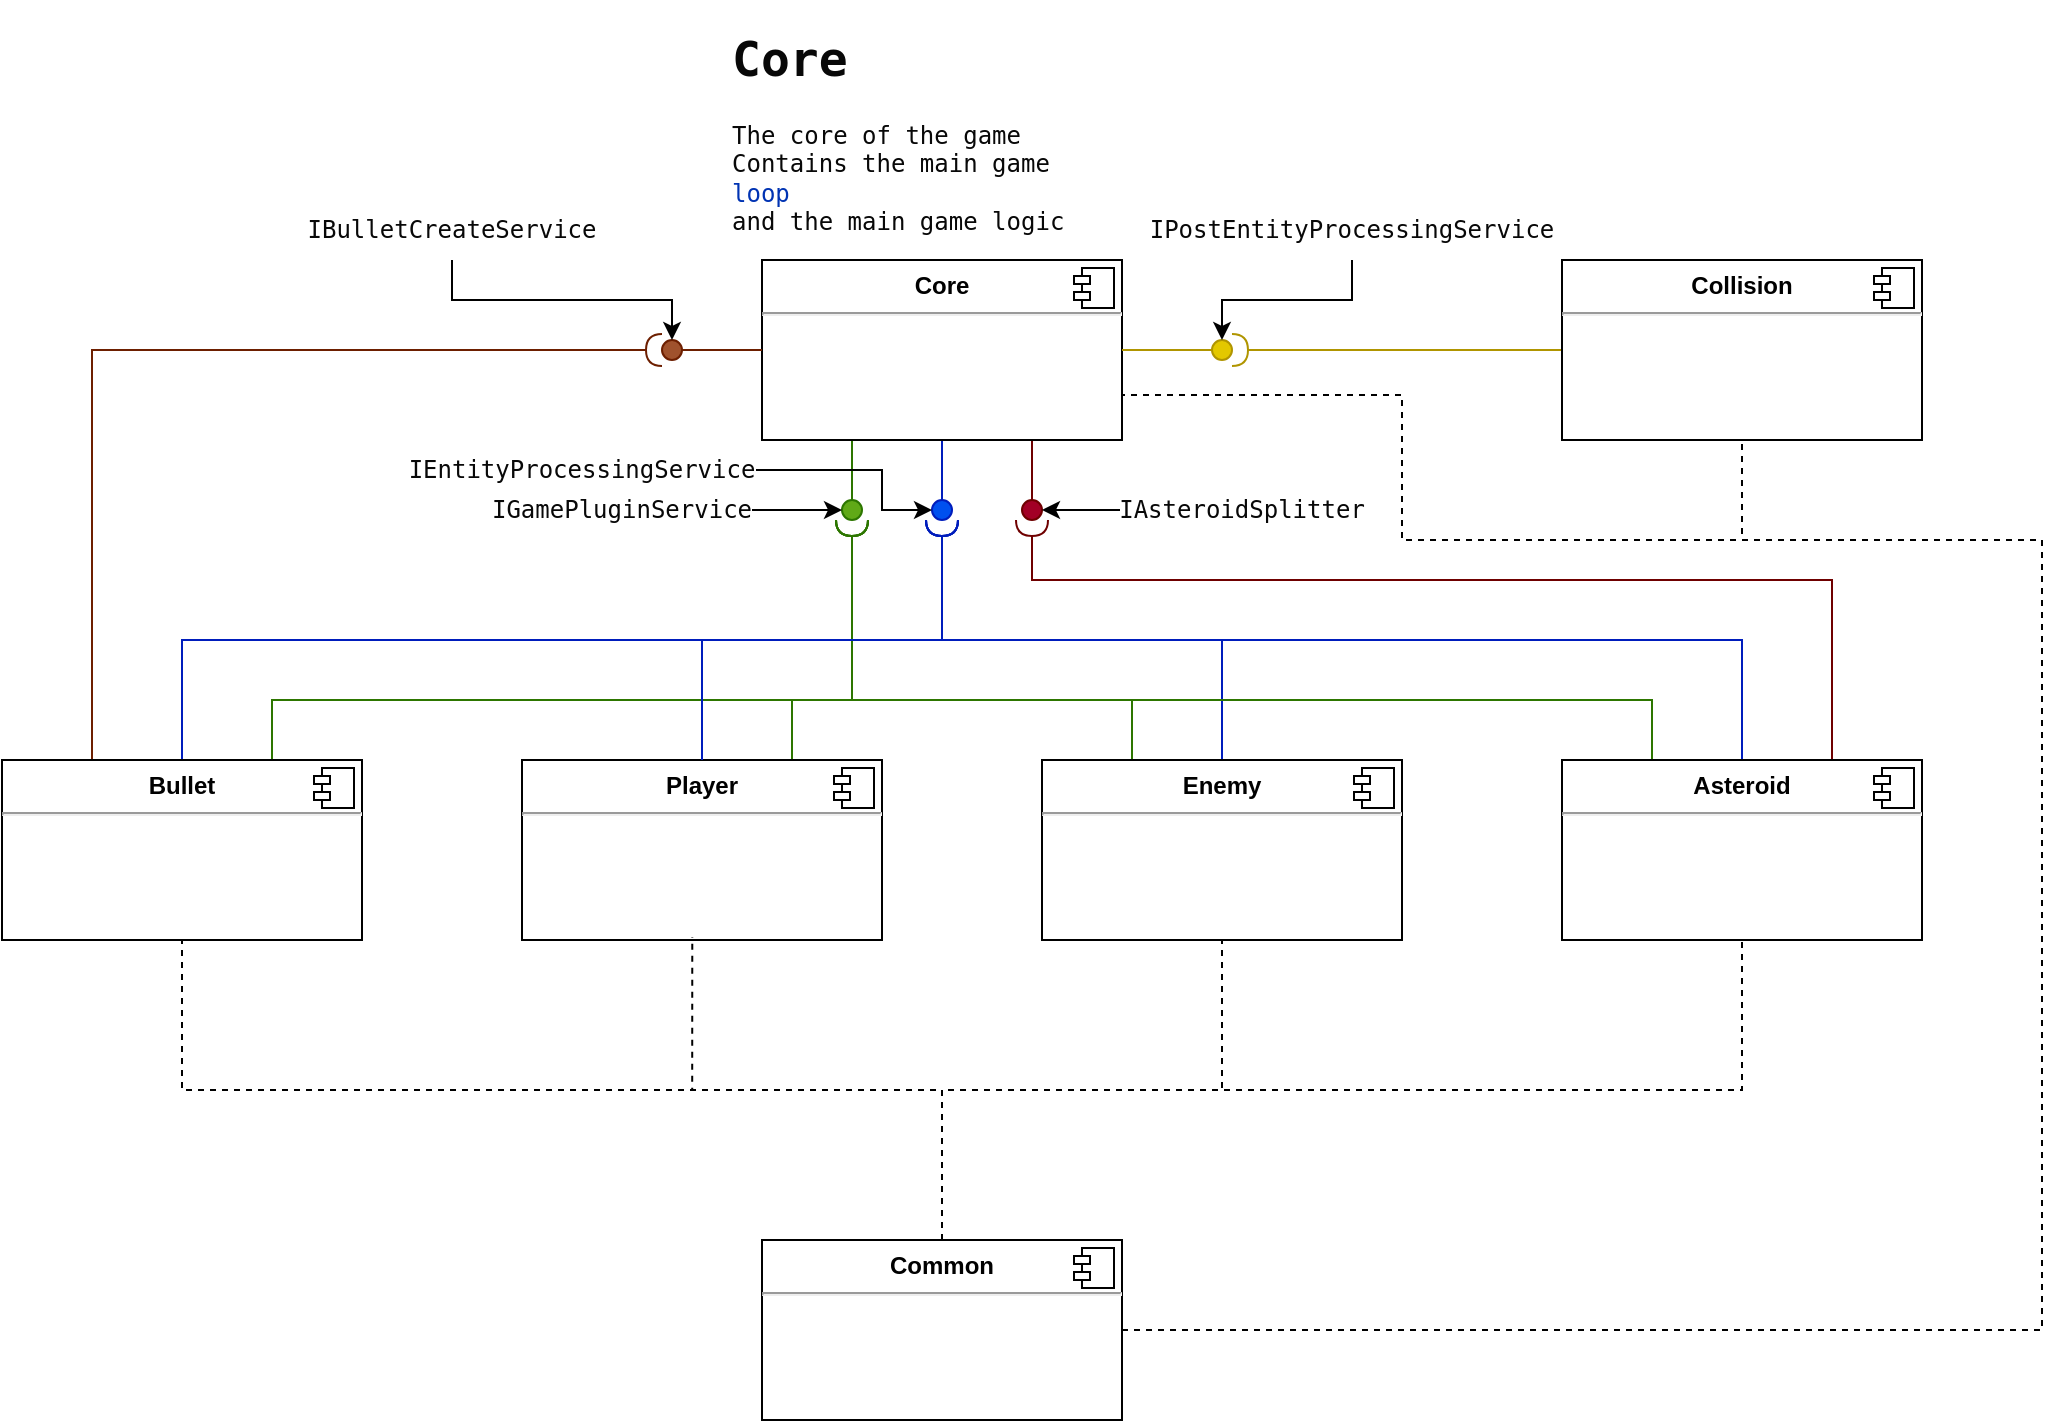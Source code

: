 <mxfile version="21.3.3" type="device">
  <diagram name="Page-1" id="6Xgm0r6tjDEaEimV8h0R">
    <mxGraphModel dx="1322" dy="1913" grid="1" gridSize="10" guides="1" tooltips="1" connect="1" arrows="1" fold="1" page="1" pageScale="1" pageWidth="827" pageHeight="1169" math="0" shadow="0">
      <root>
        <mxCell id="0" />
        <mxCell id="1" parent="0" />
        <mxCell id="jm8aYf2_qS2qIBeLgn5X-34" style="edgeStyle=orthogonalEdgeStyle;rounded=0;orthogonalLoop=1;jettySize=auto;html=1;exitX=0.75;exitY=1;exitDx=0;exitDy=0;endArrow=none;endFill=0;fillColor=#a20025;strokeColor=#6F0000;" edge="1" parent="1" source="jm8aYf2_qS2qIBeLgn5X-1" target="jm8aYf2_qS2qIBeLgn5X-29">
          <mxGeometry relative="1" as="geometry" />
        </mxCell>
        <mxCell id="jm8aYf2_qS2qIBeLgn5X-35" style="edgeStyle=orthogonalEdgeStyle;rounded=0;orthogonalLoop=1;jettySize=auto;html=1;exitX=0.5;exitY=1;exitDx=0;exitDy=0;endArrow=none;endFill=0;fillColor=#0050ef;strokeColor=#001DBC;" edge="1" parent="1" source="jm8aYf2_qS2qIBeLgn5X-1" target="jm8aYf2_qS2qIBeLgn5X-26">
          <mxGeometry relative="1" as="geometry" />
        </mxCell>
        <mxCell id="jm8aYf2_qS2qIBeLgn5X-36" style="edgeStyle=orthogonalEdgeStyle;rounded=0;orthogonalLoop=1;jettySize=auto;html=1;exitX=0.25;exitY=1;exitDx=0;exitDy=0;endArrow=none;endFill=0;fillColor=#60a917;strokeColor=#2D7600;" edge="1" parent="1" source="jm8aYf2_qS2qIBeLgn5X-1" target="jm8aYf2_qS2qIBeLgn5X-23">
          <mxGeometry relative="1" as="geometry" />
        </mxCell>
        <mxCell id="jm8aYf2_qS2qIBeLgn5X-1" value="&lt;p style=&quot;margin:0px;margin-top:6px;text-align:center;&quot;&gt;&lt;b&gt;Core&lt;/b&gt;&lt;/p&gt;&lt;hr&gt;&lt;p style=&quot;margin:0px;margin-left:8px;&quot;&gt;&lt;br&gt;&lt;/p&gt;" style="align=left;overflow=fill;html=1;dropTarget=0;whiteSpace=wrap;" vertex="1" parent="1">
          <mxGeometry x="740" y="70" width="180" height="90" as="geometry" />
        </mxCell>
        <mxCell id="jm8aYf2_qS2qIBeLgn5X-2" value="" style="shape=component;jettyWidth=8;jettyHeight=4;" vertex="1" parent="jm8aYf2_qS2qIBeLgn5X-1">
          <mxGeometry x="1" width="20" height="20" relative="1" as="geometry">
            <mxPoint x="-24" y="4" as="offset" />
          </mxGeometry>
        </mxCell>
        <mxCell id="jm8aYf2_qS2qIBeLgn5X-44" style="edgeStyle=orthogonalEdgeStyle;rounded=0;orthogonalLoop=1;jettySize=auto;html=1;exitX=0.75;exitY=0;exitDx=0;exitDy=0;endArrow=halfCircle;endFill=0;fillColor=#60a917;strokeColor=#2D7600;" edge="1" parent="1" source="jm8aYf2_qS2qIBeLgn5X-5" target="jm8aYf2_qS2qIBeLgn5X-23">
          <mxGeometry relative="1" as="geometry">
            <Array as="points">
              <mxPoint x="495" y="290" />
              <mxPoint x="785" y="290" />
            </Array>
          </mxGeometry>
        </mxCell>
        <mxCell id="jm8aYf2_qS2qIBeLgn5X-45" style="edgeStyle=orthogonalEdgeStyle;rounded=0;orthogonalLoop=1;jettySize=auto;html=1;exitX=0.5;exitY=0;exitDx=0;exitDy=0;endArrow=halfCircle;endFill=0;fillColor=#0050ef;strokeColor=#001DBC;" edge="1" parent="1" source="jm8aYf2_qS2qIBeLgn5X-5" target="jm8aYf2_qS2qIBeLgn5X-26">
          <mxGeometry relative="1" as="geometry" />
        </mxCell>
        <mxCell id="jm8aYf2_qS2qIBeLgn5X-71" style="edgeStyle=orthogonalEdgeStyle;rounded=0;orthogonalLoop=1;jettySize=auto;html=1;exitX=0.25;exitY=0;exitDx=0;exitDy=0;endArrow=halfCircle;endFill=0;fillColor=#a0522d;strokeColor=#6D1F00;" edge="1" parent="1" source="jm8aYf2_qS2qIBeLgn5X-5" target="jm8aYf2_qS2qIBeLgn5X-48">
          <mxGeometry relative="1" as="geometry">
            <Array as="points">
              <mxPoint x="405" y="115" />
            </Array>
          </mxGeometry>
        </mxCell>
        <mxCell id="jm8aYf2_qS2qIBeLgn5X-5" value="&lt;p style=&quot;margin:0px;margin-top:6px;text-align:center;&quot;&gt;&lt;b&gt;Bullet&lt;/b&gt;&lt;/p&gt;&lt;hr&gt;&lt;p style=&quot;margin:0px;margin-left:8px;&quot;&gt;&lt;br&gt;&lt;/p&gt;" style="align=left;overflow=fill;html=1;dropTarget=0;whiteSpace=wrap;" vertex="1" parent="1">
          <mxGeometry x="360" y="320" width="180" height="90" as="geometry" />
        </mxCell>
        <mxCell id="jm8aYf2_qS2qIBeLgn5X-6" value="" style="shape=component;jettyWidth=8;jettyHeight=4;" vertex="1" parent="jm8aYf2_qS2qIBeLgn5X-5">
          <mxGeometry x="1" width="20" height="20" relative="1" as="geometry">
            <mxPoint x="-24" y="4" as="offset" />
          </mxGeometry>
        </mxCell>
        <mxCell id="jm8aYf2_qS2qIBeLgn5X-40" style="edgeStyle=orthogonalEdgeStyle;rounded=0;orthogonalLoop=1;jettySize=auto;html=1;exitX=0.75;exitY=0;exitDx=0;exitDy=0;endArrow=halfCircle;endFill=0;jumpStyle=none;fillColor=#60a917;strokeColor=#2D7600;" edge="1" parent="1" source="jm8aYf2_qS2qIBeLgn5X-7" target="jm8aYf2_qS2qIBeLgn5X-23">
          <mxGeometry relative="1" as="geometry">
            <Array as="points">
              <mxPoint x="755" y="290" />
              <mxPoint x="785" y="290" />
            </Array>
          </mxGeometry>
        </mxCell>
        <mxCell id="jm8aYf2_qS2qIBeLgn5X-7" value="&lt;p style=&quot;margin:0px;margin-top:6px;text-align:center;&quot;&gt;&lt;b&gt;Player&lt;/b&gt;&lt;/p&gt;&lt;hr&gt;&lt;p style=&quot;margin:0px;margin-left:8px;&quot;&gt;&lt;br&gt;&lt;/p&gt;" style="align=left;overflow=fill;html=1;dropTarget=0;whiteSpace=wrap;" vertex="1" parent="1">
          <mxGeometry x="620" y="320" width="180" height="90" as="geometry" />
        </mxCell>
        <mxCell id="jm8aYf2_qS2qIBeLgn5X-8" value="" style="shape=component;jettyWidth=8;jettyHeight=4;" vertex="1" parent="jm8aYf2_qS2qIBeLgn5X-7">
          <mxGeometry x="1" width="20" height="20" relative="1" as="geometry">
            <mxPoint x="-24" y="4" as="offset" />
          </mxGeometry>
        </mxCell>
        <mxCell id="jm8aYf2_qS2qIBeLgn5X-62" style="edgeStyle=orthogonalEdgeStyle;rounded=0;orthogonalLoop=1;jettySize=auto;html=1;exitX=0.5;exitY=0;exitDx=0;exitDy=0;entryX=0.5;entryY=1;entryDx=0;entryDy=0;endArrow=none;endFill=0;dashed=1;" edge="1" parent="1" source="jm8aYf2_qS2qIBeLgn5X-9" target="jm8aYf2_qS2qIBeLgn5X-13">
          <mxGeometry relative="1" as="geometry" />
        </mxCell>
        <mxCell id="jm8aYf2_qS2qIBeLgn5X-63" style="edgeStyle=orthogonalEdgeStyle;rounded=0;orthogonalLoop=1;jettySize=auto;html=1;entryX=0.5;entryY=1;entryDx=0;entryDy=0;dashed=1;endArrow=none;endFill=0;" edge="1" parent="1" source="jm8aYf2_qS2qIBeLgn5X-9" target="jm8aYf2_qS2qIBeLgn5X-11">
          <mxGeometry relative="1" as="geometry" />
        </mxCell>
        <mxCell id="jm8aYf2_qS2qIBeLgn5X-64" style="edgeStyle=orthogonalEdgeStyle;rounded=0;orthogonalLoop=1;jettySize=auto;html=1;entryX=0.473;entryY=0.985;entryDx=0;entryDy=0;entryPerimeter=0;endArrow=none;endFill=0;dashed=1;" edge="1" parent="1" source="jm8aYf2_qS2qIBeLgn5X-9" target="jm8aYf2_qS2qIBeLgn5X-7">
          <mxGeometry relative="1" as="geometry" />
        </mxCell>
        <mxCell id="jm8aYf2_qS2qIBeLgn5X-65" style="edgeStyle=orthogonalEdgeStyle;rounded=0;orthogonalLoop=1;jettySize=auto;html=1;entryX=0.5;entryY=1;entryDx=0;entryDy=0;exitX=0.5;exitY=0;exitDx=0;exitDy=0;dashed=1;endArrow=none;endFill=0;" edge="1" parent="1" source="jm8aYf2_qS2qIBeLgn5X-9" target="jm8aYf2_qS2qIBeLgn5X-5">
          <mxGeometry relative="1" as="geometry" />
        </mxCell>
        <mxCell id="jm8aYf2_qS2qIBeLgn5X-68" style="edgeStyle=orthogonalEdgeStyle;rounded=0;orthogonalLoop=1;jettySize=auto;html=1;entryX=1;entryY=0.75;entryDx=0;entryDy=0;endArrow=none;endFill=0;dashed=1;" edge="1" parent="1" source="jm8aYf2_qS2qIBeLgn5X-9" target="jm8aYf2_qS2qIBeLgn5X-1">
          <mxGeometry relative="1" as="geometry">
            <Array as="points">
              <mxPoint x="1380" y="605" />
              <mxPoint x="1380" y="210" />
              <mxPoint x="1060" y="210" />
              <mxPoint x="1060" y="138" />
            </Array>
          </mxGeometry>
        </mxCell>
        <mxCell id="jm8aYf2_qS2qIBeLgn5X-69" style="edgeStyle=orthogonalEdgeStyle;rounded=0;orthogonalLoop=1;jettySize=auto;html=1;exitX=1;exitY=0.5;exitDx=0;exitDy=0;entryX=0.5;entryY=1;entryDx=0;entryDy=0;dashed=1;endArrow=none;endFill=0;" edge="1" parent="1" source="jm8aYf2_qS2qIBeLgn5X-9" target="jm8aYf2_qS2qIBeLgn5X-15">
          <mxGeometry relative="1" as="geometry">
            <Array as="points">
              <mxPoint x="1380" y="605" />
              <mxPoint x="1380" y="210" />
              <mxPoint x="1230" y="210" />
            </Array>
          </mxGeometry>
        </mxCell>
        <mxCell id="jm8aYf2_qS2qIBeLgn5X-9" value="&lt;p style=&quot;margin:0px;margin-top:6px;text-align:center;&quot;&gt;&lt;b&gt;Common&lt;/b&gt;&lt;/p&gt;&lt;hr&gt;&lt;p style=&quot;margin:0px;margin-left:8px;&quot;&gt;&lt;br&gt;&lt;/p&gt;" style="align=left;overflow=fill;html=1;dropTarget=0;whiteSpace=wrap;" vertex="1" parent="1">
          <mxGeometry x="740" y="560" width="180" height="90" as="geometry" />
        </mxCell>
        <mxCell id="jm8aYf2_qS2qIBeLgn5X-10" value="" style="shape=component;jettyWidth=8;jettyHeight=4;" vertex="1" parent="jm8aYf2_qS2qIBeLgn5X-9">
          <mxGeometry x="1" width="20" height="20" relative="1" as="geometry">
            <mxPoint x="-24" y="4" as="offset" />
          </mxGeometry>
        </mxCell>
        <mxCell id="jm8aYf2_qS2qIBeLgn5X-41" style="edgeStyle=orthogonalEdgeStyle;rounded=0;orthogonalLoop=1;jettySize=auto;html=1;exitX=0.25;exitY=0;exitDx=0;exitDy=0;endArrow=halfCircle;endFill=0;fillColor=#60a917;strokeColor=#2D7600;" edge="1" parent="1" source="jm8aYf2_qS2qIBeLgn5X-11" target="jm8aYf2_qS2qIBeLgn5X-23">
          <mxGeometry relative="1" as="geometry">
            <Array as="points">
              <mxPoint x="925" y="290" />
              <mxPoint x="785" y="290" />
            </Array>
          </mxGeometry>
        </mxCell>
        <mxCell id="jm8aYf2_qS2qIBeLgn5X-42" style="edgeStyle=orthogonalEdgeStyle;rounded=0;orthogonalLoop=1;jettySize=auto;html=1;exitX=0.5;exitY=0;exitDx=0;exitDy=0;endArrow=halfCircle;endFill=0;fillColor=#0050ef;strokeColor=#001DBC;" edge="1" parent="1" source="jm8aYf2_qS2qIBeLgn5X-11" target="jm8aYf2_qS2qIBeLgn5X-26">
          <mxGeometry relative="1" as="geometry" />
        </mxCell>
        <mxCell id="jm8aYf2_qS2qIBeLgn5X-11" value="&lt;p style=&quot;margin:0px;margin-top:6px;text-align:center;&quot;&gt;&lt;b&gt;Enemy&lt;/b&gt;&lt;/p&gt;&lt;hr&gt;&lt;p style=&quot;margin:0px;margin-left:8px;&quot;&gt;&lt;br&gt;&lt;/p&gt;" style="align=left;overflow=fill;html=1;dropTarget=0;whiteSpace=wrap;" vertex="1" parent="1">
          <mxGeometry x="880" y="320" width="180" height="90" as="geometry" />
        </mxCell>
        <mxCell id="jm8aYf2_qS2qIBeLgn5X-12" value="" style="shape=component;jettyWidth=8;jettyHeight=4;" vertex="1" parent="jm8aYf2_qS2qIBeLgn5X-11">
          <mxGeometry x="1" width="20" height="20" relative="1" as="geometry">
            <mxPoint x="-24" y="4" as="offset" />
          </mxGeometry>
        </mxCell>
        <mxCell id="jm8aYf2_qS2qIBeLgn5X-37" style="edgeStyle=orthogonalEdgeStyle;rounded=0;orthogonalLoop=1;jettySize=auto;html=1;exitX=0.75;exitY=0;exitDx=0;exitDy=0;endArrow=halfCircle;endFill=0;fillColor=#a20025;strokeColor=#6F0000;" edge="1" parent="1" source="jm8aYf2_qS2qIBeLgn5X-13" target="jm8aYf2_qS2qIBeLgn5X-29">
          <mxGeometry relative="1" as="geometry">
            <Array as="points">
              <mxPoint x="1275" y="230" />
              <mxPoint x="875" y="230" />
            </Array>
          </mxGeometry>
        </mxCell>
        <mxCell id="jm8aYf2_qS2qIBeLgn5X-38" style="edgeStyle=orthogonalEdgeStyle;rounded=0;orthogonalLoop=1;jettySize=auto;html=1;exitX=0.5;exitY=0;exitDx=0;exitDy=0;endArrow=halfCircle;endFill=0;fillColor=#0050ef;strokeColor=#001DBC;" edge="1" parent="1" source="jm8aYf2_qS2qIBeLgn5X-13" target="jm8aYf2_qS2qIBeLgn5X-26">
          <mxGeometry relative="1" as="geometry">
            <Array as="points">
              <mxPoint x="1230" y="260" />
              <mxPoint x="830" y="260" />
            </Array>
          </mxGeometry>
        </mxCell>
        <mxCell id="jm8aYf2_qS2qIBeLgn5X-39" style="edgeStyle=orthogonalEdgeStyle;rounded=0;orthogonalLoop=1;jettySize=auto;html=1;exitX=0.25;exitY=0;exitDx=0;exitDy=0;endArrow=halfCircle;endFill=0;jumpStyle=none;fillColor=#60a917;strokeColor=#2D7600;" edge="1" parent="1" source="jm8aYf2_qS2qIBeLgn5X-13" target="jm8aYf2_qS2qIBeLgn5X-23">
          <mxGeometry relative="1" as="geometry">
            <Array as="points">
              <mxPoint x="1185" y="290" />
              <mxPoint x="785" y="290" />
            </Array>
          </mxGeometry>
        </mxCell>
        <mxCell id="jm8aYf2_qS2qIBeLgn5X-13" value="&lt;p style=&quot;margin:0px;margin-top:6px;text-align:center;&quot;&gt;&lt;b&gt;Asteroid&lt;/b&gt;&lt;/p&gt;&lt;hr&gt;&lt;p style=&quot;margin:0px;margin-left:8px;&quot;&gt;&lt;br&gt;&lt;/p&gt;" style="align=left;overflow=fill;html=1;dropTarget=0;whiteSpace=wrap;" vertex="1" parent="1">
          <mxGeometry x="1140" y="320" width="180" height="90" as="geometry" />
        </mxCell>
        <mxCell id="jm8aYf2_qS2qIBeLgn5X-14" value="" style="shape=component;jettyWidth=8;jettyHeight=4;" vertex="1" parent="jm8aYf2_qS2qIBeLgn5X-13">
          <mxGeometry x="1" width="20" height="20" relative="1" as="geometry">
            <mxPoint x="-24" y="4" as="offset" />
          </mxGeometry>
        </mxCell>
        <mxCell id="jm8aYf2_qS2qIBeLgn5X-70" style="edgeStyle=orthogonalEdgeStyle;rounded=0;orthogonalLoop=1;jettySize=auto;html=1;exitX=0;exitY=0.5;exitDx=0;exitDy=0;endArrow=halfCircle;endFill=0;fillColor=#e3c800;strokeColor=#B09500;" edge="1" parent="1" source="jm8aYf2_qS2qIBeLgn5X-15" target="jm8aYf2_qS2qIBeLgn5X-32">
          <mxGeometry relative="1" as="geometry" />
        </mxCell>
        <mxCell id="jm8aYf2_qS2qIBeLgn5X-15" value="&lt;p style=&quot;margin:0px;margin-top:6px;text-align:center;&quot;&gt;&lt;b&gt;Collision&lt;/b&gt;&lt;/p&gt;&lt;hr&gt;&lt;p style=&quot;margin:0px;margin-left:8px;&quot;&gt;&lt;br&gt;&lt;/p&gt;" style="align=left;overflow=fill;html=1;dropTarget=0;whiteSpace=wrap;" vertex="1" parent="1">
          <mxGeometry x="1140" y="70" width="180" height="90" as="geometry" />
        </mxCell>
        <mxCell id="jm8aYf2_qS2qIBeLgn5X-16" value="" style="shape=component;jettyWidth=8;jettyHeight=4;" vertex="1" parent="jm8aYf2_qS2qIBeLgn5X-15">
          <mxGeometry x="1" width="20" height="20" relative="1" as="geometry">
            <mxPoint x="-24" y="4" as="offset" />
          </mxGeometry>
        </mxCell>
        <mxCell id="jm8aYf2_qS2qIBeLgn5X-23" value="" style="ellipse;whiteSpace=wrap;html=1;align=center;aspect=fixed;resizable=0;points=[];outlineConnect=0;sketch=0;fillColor=#60a917;fontColor=#ffffff;strokeColor=#2D7600;" vertex="1" parent="1">
          <mxGeometry x="780" y="190" width="10" height="10" as="geometry" />
        </mxCell>
        <mxCell id="jm8aYf2_qS2qIBeLgn5X-25" value="" style="rounded=0;orthogonalLoop=1;jettySize=auto;html=1;endArrow=halfCircle;endFill=0;endSize=6;strokeWidth=1;sketch=0;exitX=0.5;exitY=0;exitDx=0;exitDy=0;edgeStyle=orthogonalEdgeStyle;fillColor=#0050ef;strokeColor=#001DBC;" edge="1" target="jm8aYf2_qS2qIBeLgn5X-26" parent="1" source="jm8aYf2_qS2qIBeLgn5X-7">
          <mxGeometry relative="1" as="geometry">
            <mxPoint x="820" y="160" as="sourcePoint" />
          </mxGeometry>
        </mxCell>
        <mxCell id="jm8aYf2_qS2qIBeLgn5X-26" value="" style="ellipse;whiteSpace=wrap;html=1;align=center;aspect=fixed;resizable=0;points=[];outlineConnect=0;sketch=0;fillColor=#0050ef;fontColor=#ffffff;strokeColor=#001DBC;" vertex="1" parent="1">
          <mxGeometry x="825" y="190" width="10" height="10" as="geometry" />
        </mxCell>
        <mxCell id="jm8aYf2_qS2qIBeLgn5X-29" value="" style="ellipse;whiteSpace=wrap;html=1;align=center;aspect=fixed;resizable=0;points=[];outlineConnect=0;sketch=0;fillColor=#a20025;fontColor=#ffffff;strokeColor=#6F0000;" vertex="1" parent="1">
          <mxGeometry x="870" y="190" width="10" height="10" as="geometry" />
        </mxCell>
        <mxCell id="jm8aYf2_qS2qIBeLgn5X-30" value="" style="rounded=0;orthogonalLoop=1;jettySize=auto;html=1;endArrow=none;endFill=0;sketch=0;sourcePerimeterSpacing=0;targetPerimeterSpacing=0;exitX=1;exitY=0.5;exitDx=0;exitDy=0;fillColor=#e3c800;strokeColor=#B09500;" edge="1" target="jm8aYf2_qS2qIBeLgn5X-32" parent="1" source="jm8aYf2_qS2qIBeLgn5X-1">
          <mxGeometry relative="1" as="geometry">
            <mxPoint x="950" y="80" as="sourcePoint" />
          </mxGeometry>
        </mxCell>
        <mxCell id="jm8aYf2_qS2qIBeLgn5X-32" value="" style="ellipse;whiteSpace=wrap;html=1;align=center;aspect=fixed;resizable=0;points=[];outlineConnect=0;sketch=0;fillColor=#e3c800;fontColor=#000000;strokeColor=#B09500;" vertex="1" parent="1">
          <mxGeometry x="965" y="110" width="10" height="10" as="geometry" />
        </mxCell>
        <mxCell id="jm8aYf2_qS2qIBeLgn5X-46" value="" style="rounded=0;orthogonalLoop=1;jettySize=auto;html=1;endArrow=none;endFill=0;sketch=0;sourcePerimeterSpacing=0;targetPerimeterSpacing=0;exitX=0;exitY=0.5;exitDx=0;exitDy=0;fillColor=#a0522d;strokeColor=#6D1F00;" edge="1" target="jm8aYf2_qS2qIBeLgn5X-48" parent="1" source="jm8aYf2_qS2qIBeLgn5X-1">
          <mxGeometry relative="1" as="geometry">
            <mxPoint x="590" y="205" as="sourcePoint" />
          </mxGeometry>
        </mxCell>
        <mxCell id="jm8aYf2_qS2qIBeLgn5X-48" value="" style="ellipse;whiteSpace=wrap;html=1;align=center;aspect=fixed;resizable=0;points=[];outlineConnect=0;sketch=0;fillColor=#a0522d;fontColor=#ffffff;strokeColor=#6D1F00;" vertex="1" parent="1">
          <mxGeometry x="690" y="110" width="10" height="10" as="geometry" />
        </mxCell>
        <mxCell id="jm8aYf2_qS2qIBeLgn5X-49" value="&lt;h1&gt;&lt;div style=&quot;background-color: rgb(255, 255, 255); color: rgb(8, 8, 8); font-family: &amp;quot;JetBrains Mono&amp;quot;, monospace;&quot;&gt;Core&lt;/div&gt;&lt;/h1&gt;&lt;div style=&quot;background-color: rgb(255, 255, 255); color: rgb(8, 8, 8); font-family: &amp;quot;JetBrains Mono&amp;quot;, monospace;&quot;&gt;The core of the game&lt;br&gt;Contains the main game &lt;span style=&quot;color:#0033b3;&quot;&gt;loop&lt;/span&gt;&lt;br&gt;and the main game logic&lt;/div&gt;" style="text;html=1;strokeColor=none;fillColor=none;spacing=5;spacingTop=-20;whiteSpace=wrap;overflow=hidden;rounded=0;" vertex="1" parent="1">
          <mxGeometry x="720" y="-50" width="190" height="120" as="geometry" />
        </mxCell>
        <mxCell id="jm8aYf2_qS2qIBeLgn5X-59" style="edgeStyle=orthogonalEdgeStyle;rounded=0;orthogonalLoop=1;jettySize=auto;html=1;exitX=0.5;exitY=1;exitDx=0;exitDy=0;" edge="1" parent="1" source="jm8aYf2_qS2qIBeLgn5X-50" target="jm8aYf2_qS2qIBeLgn5X-48">
          <mxGeometry relative="1" as="geometry" />
        </mxCell>
        <mxCell id="jm8aYf2_qS2qIBeLgn5X-50" value="&lt;div style=&quot;background-color: rgb(255, 255, 255);&quot;&gt;&lt;font face=&quot;JetBrains Mono, monospace&quot; color=&quot;#080808&quot;&gt;IBulletCreateService&lt;/font&gt;&lt;br&gt;&lt;/div&gt;" style="text;html=1;strokeColor=none;fillColor=none;align=center;verticalAlign=middle;whiteSpace=wrap;rounded=0;" vertex="1" parent="1">
          <mxGeometry x="520" y="40" width="130" height="30" as="geometry" />
        </mxCell>
        <mxCell id="jm8aYf2_qS2qIBeLgn5X-57" style="edgeStyle=orthogonalEdgeStyle;rounded=0;orthogonalLoop=1;jettySize=auto;html=1;" edge="1" parent="1" source="jm8aYf2_qS2qIBeLgn5X-52" target="jm8aYf2_qS2qIBeLgn5X-23">
          <mxGeometry relative="1" as="geometry" />
        </mxCell>
        <mxCell id="jm8aYf2_qS2qIBeLgn5X-52" value="&lt;div style=&quot;background-color: rgb(255, 255, 255); color: rgb(8, 8, 8); font-family: &amp;quot;JetBrains Mono&amp;quot;, monospace;&quot;&gt;IGamePluginService&lt;/div&gt;" style="text;html=1;strokeColor=none;fillColor=none;align=center;verticalAlign=middle;whiteSpace=wrap;rounded=0;" vertex="1" parent="1">
          <mxGeometry x="610" y="180" width="120" height="30" as="geometry" />
        </mxCell>
        <mxCell id="jm8aYf2_qS2qIBeLgn5X-58" style="edgeStyle=orthogonalEdgeStyle;rounded=0;orthogonalLoop=1;jettySize=auto;html=1;" edge="1" parent="1" source="jm8aYf2_qS2qIBeLgn5X-53" target="jm8aYf2_qS2qIBeLgn5X-26">
          <mxGeometry relative="1" as="geometry">
            <Array as="points">
              <mxPoint x="800" y="175" />
              <mxPoint x="800" y="195" />
            </Array>
          </mxGeometry>
        </mxCell>
        <mxCell id="jm8aYf2_qS2qIBeLgn5X-53" value="&lt;div style=&quot;background-color: rgb(255, 255, 255); color: rgb(8, 8, 8); font-family: &amp;quot;JetBrains Mono&amp;quot;, monospace;&quot;&gt;IEntityProcessingService&lt;/div&gt;" style="text;html=1;strokeColor=none;fillColor=none;align=center;verticalAlign=middle;whiteSpace=wrap;rounded=0;" vertex="1" parent="1">
          <mxGeometry x="570" y="160" width="160" height="30" as="geometry" />
        </mxCell>
        <mxCell id="jm8aYf2_qS2qIBeLgn5X-56" style="edgeStyle=orthogonalEdgeStyle;rounded=0;orthogonalLoop=1;jettySize=auto;html=1;exitX=0;exitY=0.5;exitDx=0;exitDy=0;" edge="1" parent="1" source="jm8aYf2_qS2qIBeLgn5X-54" target="jm8aYf2_qS2qIBeLgn5X-29">
          <mxGeometry relative="1" as="geometry" />
        </mxCell>
        <mxCell id="jm8aYf2_qS2qIBeLgn5X-54" value="&lt;div style=&quot;background-color: rgb(255, 255, 255); color: rgb(8, 8, 8); font-family: &amp;quot;JetBrains Mono&amp;quot;, monospace;&quot;&gt;IAsteroidSplitter&lt;/div&gt;" style="text;html=1;strokeColor=none;fillColor=none;align=center;verticalAlign=middle;whiteSpace=wrap;rounded=0;" vertex="1" parent="1">
          <mxGeometry x="920" y="180" width="120" height="30" as="geometry" />
        </mxCell>
        <mxCell id="jm8aYf2_qS2qIBeLgn5X-61" style="edgeStyle=orthogonalEdgeStyle;rounded=0;orthogonalLoop=1;jettySize=auto;html=1;" edge="1" parent="1" source="jm8aYf2_qS2qIBeLgn5X-60" target="jm8aYf2_qS2qIBeLgn5X-32">
          <mxGeometry relative="1" as="geometry" />
        </mxCell>
        <mxCell id="jm8aYf2_qS2qIBeLgn5X-60" value="&lt;div style=&quot;background-color: rgb(255, 255, 255); color: rgb(8, 8, 8); font-family: &amp;quot;JetBrains Mono&amp;quot;, monospace;&quot;&gt;IPostEntityProcessingService&lt;/div&gt;" style="text;html=1;strokeColor=none;fillColor=none;align=center;verticalAlign=middle;whiteSpace=wrap;rounded=0;" vertex="1" parent="1">
          <mxGeometry x="940" y="40" width="190" height="30" as="geometry" />
        </mxCell>
      </root>
    </mxGraphModel>
  </diagram>
</mxfile>
